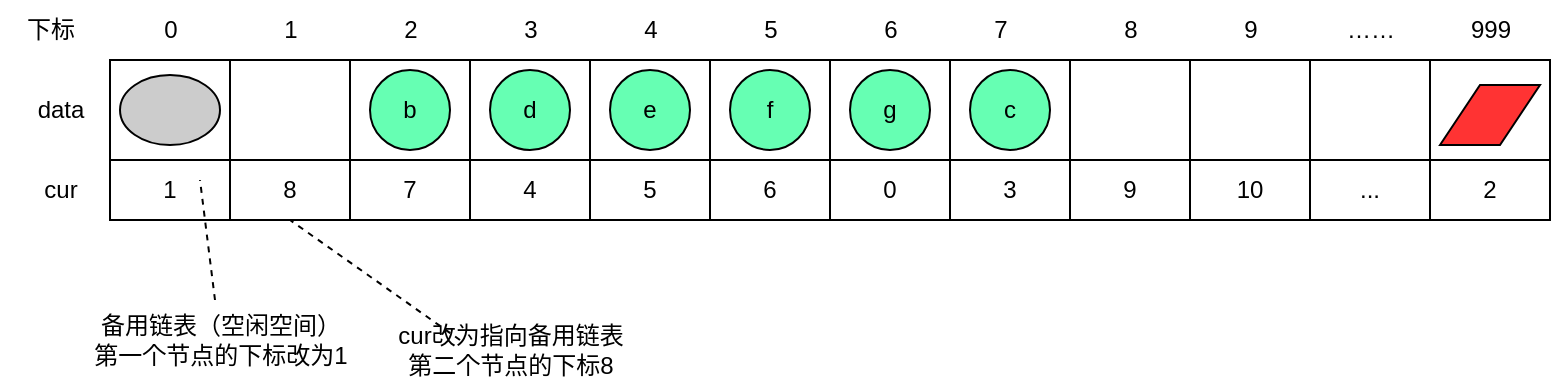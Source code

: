 <mxfile>
    <diagram id="pIjv7jn8YukAzGKt-qBD" name="Page-1">
        <mxGraphModel dx="3050" dy="1558" grid="1" gridSize="10" guides="1" tooltips="1" connect="1" arrows="1" fold="1" page="1" pageScale="1" pageWidth="850" pageHeight="1100" math="0" shadow="0">
            <root>
                <mxCell id="0"/>
                <mxCell id="1" parent="0"/>
                <mxCell id="2" value="" style="rounded=0;whiteSpace=wrap;html=1;" vertex="1" parent="1">
                    <mxGeometry x="70" y="170" width="60" height="50" as="geometry"/>
                </mxCell>
                <mxCell id="3" value="1" style="rounded=0;whiteSpace=wrap;html=1;" vertex="1" parent="1">
                    <mxGeometry x="70" y="220" width="60" height="30" as="geometry"/>
                </mxCell>
                <mxCell id="4" value="" style="rounded=0;whiteSpace=wrap;html=1;" vertex="1" parent="1">
                    <mxGeometry x="130" y="170" width="60" height="50" as="geometry"/>
                </mxCell>
                <mxCell id="5" value="8" style="rounded=0;whiteSpace=wrap;html=1;" vertex="1" parent="1">
                    <mxGeometry x="130" y="220" width="60" height="30" as="geometry"/>
                </mxCell>
                <mxCell id="6" value="" style="rounded=0;whiteSpace=wrap;html=1;" vertex="1" parent="1">
                    <mxGeometry x="190" y="170" width="60" height="50" as="geometry"/>
                </mxCell>
                <mxCell id="7" value="7" style="rounded=0;whiteSpace=wrap;html=1;" vertex="1" parent="1">
                    <mxGeometry x="190" y="220" width="60" height="30" as="geometry"/>
                </mxCell>
                <mxCell id="8" value="" style="rounded=0;whiteSpace=wrap;html=1;" vertex="1" parent="1">
                    <mxGeometry x="250" y="170" width="60" height="50" as="geometry"/>
                </mxCell>
                <mxCell id="9" value="4" style="rounded=0;whiteSpace=wrap;html=1;" vertex="1" parent="1">
                    <mxGeometry x="250" y="220" width="60" height="30" as="geometry"/>
                </mxCell>
                <mxCell id="10" value="" style="rounded=0;whiteSpace=wrap;html=1;" vertex="1" parent="1">
                    <mxGeometry x="310" y="170" width="60" height="50" as="geometry"/>
                </mxCell>
                <mxCell id="11" value="5" style="rounded=0;whiteSpace=wrap;html=1;" vertex="1" parent="1">
                    <mxGeometry x="310" y="220" width="60" height="30" as="geometry"/>
                </mxCell>
                <mxCell id="12" value="" style="rounded=0;whiteSpace=wrap;html=1;" vertex="1" parent="1">
                    <mxGeometry x="370" y="170" width="60" height="50" as="geometry"/>
                </mxCell>
                <mxCell id="13" value="6" style="rounded=0;whiteSpace=wrap;html=1;" vertex="1" parent="1">
                    <mxGeometry x="370" y="220" width="60" height="30" as="geometry"/>
                </mxCell>
                <mxCell id="14" value="" style="rounded=0;whiteSpace=wrap;html=1;" vertex="1" parent="1">
                    <mxGeometry x="430" y="170" width="60" height="50" as="geometry"/>
                </mxCell>
                <mxCell id="15" value="0" style="rounded=0;whiteSpace=wrap;html=1;" vertex="1" parent="1">
                    <mxGeometry x="430" y="220" width="60" height="30" as="geometry"/>
                </mxCell>
                <mxCell id="16" value="" style="rounded=0;whiteSpace=wrap;html=1;" vertex="1" parent="1">
                    <mxGeometry x="490" y="170" width="60" height="50" as="geometry"/>
                </mxCell>
                <mxCell id="17" value="3" style="rounded=0;whiteSpace=wrap;html=1;" vertex="1" parent="1">
                    <mxGeometry x="490" y="220" width="60" height="30" as="geometry"/>
                </mxCell>
                <mxCell id="18" value="" style="rounded=0;whiteSpace=wrap;html=1;" vertex="1" parent="1">
                    <mxGeometry x="550" y="170" width="60" height="50" as="geometry"/>
                </mxCell>
                <mxCell id="19" value="9" style="rounded=0;whiteSpace=wrap;html=1;" vertex="1" parent="1">
                    <mxGeometry x="550" y="220" width="60" height="30" as="geometry"/>
                </mxCell>
                <mxCell id="20" value="" style="rounded=0;whiteSpace=wrap;html=1;" vertex="1" parent="1">
                    <mxGeometry x="610" y="170" width="60" height="50" as="geometry"/>
                </mxCell>
                <mxCell id="21" value="10" style="rounded=0;whiteSpace=wrap;html=1;" vertex="1" parent="1">
                    <mxGeometry x="610" y="220" width="60" height="30" as="geometry"/>
                </mxCell>
                <mxCell id="22" value="" style="rounded=0;whiteSpace=wrap;html=1;" vertex="1" parent="1">
                    <mxGeometry x="670" y="170" width="60" height="50" as="geometry"/>
                </mxCell>
                <mxCell id="23" value="..." style="rounded=0;whiteSpace=wrap;html=1;" vertex="1" parent="1">
                    <mxGeometry x="670" y="220" width="60" height="30" as="geometry"/>
                </mxCell>
                <mxCell id="24" value="" style="rounded=0;whiteSpace=wrap;html=1;" vertex="1" parent="1">
                    <mxGeometry x="730" y="170" width="60" height="50" as="geometry"/>
                </mxCell>
                <mxCell id="25" value="2" style="rounded=0;whiteSpace=wrap;html=1;" vertex="1" parent="1">
                    <mxGeometry x="730" y="220" width="60" height="30" as="geometry"/>
                </mxCell>
                <mxCell id="26" value="data" style="text;html=1;align=center;verticalAlign=middle;resizable=0;points=[];autosize=1;strokeColor=none;fillColor=none;" vertex="1" parent="1">
                    <mxGeometry x="20" y="180" width="50" height="30" as="geometry"/>
                </mxCell>
                <mxCell id="27" value="cur" style="text;html=1;align=center;verticalAlign=middle;resizable=0;points=[];autosize=1;strokeColor=none;fillColor=none;" vertex="1" parent="1">
                    <mxGeometry x="25" y="220" width="40" height="30" as="geometry"/>
                </mxCell>
                <mxCell id="28" value="" style="ellipse;whiteSpace=wrap;html=1;fillColor=#CCCCCC;" vertex="1" parent="1">
                    <mxGeometry x="75" y="177.5" width="50" height="35" as="geometry"/>
                </mxCell>
                <mxCell id="29" value="" style="shape=parallelogram;perimeter=parallelogramPerimeter;whiteSpace=wrap;html=1;fixedSize=1;fillColor=#FF3333;" vertex="1" parent="1">
                    <mxGeometry x="735" y="182.5" width="50" height="30" as="geometry"/>
                </mxCell>
                <mxCell id="30" value="下标" style="text;html=1;align=center;verticalAlign=middle;resizable=0;points=[];autosize=1;strokeColor=none;fillColor=none;" vertex="1" parent="1">
                    <mxGeometry x="15" y="140" width="50" height="30" as="geometry"/>
                </mxCell>
                <mxCell id="31" value="0" style="text;html=1;align=center;verticalAlign=middle;resizable=0;points=[];autosize=1;strokeColor=none;fillColor=none;" vertex="1" parent="1">
                    <mxGeometry x="85" y="140" width="30" height="30" as="geometry"/>
                </mxCell>
                <mxCell id="32" value="1" style="text;html=1;align=center;verticalAlign=middle;resizable=0;points=[];autosize=1;strokeColor=none;fillColor=none;" vertex="1" parent="1">
                    <mxGeometry x="145" y="140" width="30" height="30" as="geometry"/>
                </mxCell>
                <mxCell id="33" value="2" style="text;html=1;align=center;verticalAlign=middle;resizable=0;points=[];autosize=1;strokeColor=none;fillColor=none;" vertex="1" parent="1">
                    <mxGeometry x="205" y="140" width="30" height="30" as="geometry"/>
                </mxCell>
                <mxCell id="34" value="3" style="text;html=1;align=center;verticalAlign=middle;resizable=0;points=[];autosize=1;strokeColor=none;fillColor=none;" vertex="1" parent="1">
                    <mxGeometry x="265" y="140" width="30" height="30" as="geometry"/>
                </mxCell>
                <mxCell id="35" value="4" style="text;html=1;align=center;verticalAlign=middle;resizable=0;points=[];autosize=1;strokeColor=none;fillColor=none;" vertex="1" parent="1">
                    <mxGeometry x="325" y="140" width="30" height="30" as="geometry"/>
                </mxCell>
                <mxCell id="36" value="5" style="text;html=1;align=center;verticalAlign=middle;resizable=0;points=[];autosize=1;strokeColor=none;fillColor=none;" vertex="1" parent="1">
                    <mxGeometry x="385" y="140" width="30" height="30" as="geometry"/>
                </mxCell>
                <mxCell id="37" value="6" style="text;html=1;align=center;verticalAlign=middle;resizable=0;points=[];autosize=1;strokeColor=none;fillColor=none;" vertex="1" parent="1">
                    <mxGeometry x="445" y="140" width="30" height="30" as="geometry"/>
                </mxCell>
                <mxCell id="38" value="7" style="text;html=1;align=center;verticalAlign=middle;resizable=0;points=[];autosize=1;strokeColor=none;fillColor=none;" vertex="1" parent="1">
                    <mxGeometry x="500" y="140" width="30" height="30" as="geometry"/>
                </mxCell>
                <mxCell id="39" value="8" style="text;html=1;align=center;verticalAlign=middle;resizable=0;points=[];autosize=1;strokeColor=none;fillColor=none;" vertex="1" parent="1">
                    <mxGeometry x="565" y="140" width="30" height="30" as="geometry"/>
                </mxCell>
                <mxCell id="40" value="9" style="text;html=1;align=center;verticalAlign=middle;resizable=0;points=[];autosize=1;strokeColor=none;fillColor=none;" vertex="1" parent="1">
                    <mxGeometry x="625" y="140" width="30" height="30" as="geometry"/>
                </mxCell>
                <mxCell id="41" value="……" style="text;html=1;align=center;verticalAlign=middle;resizable=0;points=[];autosize=1;strokeColor=none;fillColor=none;" vertex="1" parent="1">
                    <mxGeometry x="675" y="140" width="50" height="30" as="geometry"/>
                </mxCell>
                <mxCell id="42" value="999" style="text;html=1;align=center;verticalAlign=middle;resizable=0;points=[];autosize=1;strokeColor=none;fillColor=none;" vertex="1" parent="1">
                    <mxGeometry x="740" y="140" width="40" height="30" as="geometry"/>
                </mxCell>
                <mxCell id="45" value="备用&lt;span style=&quot;background-color: transparent;&quot;&gt;链表（空闲空间）&lt;/span&gt;&lt;div&gt;&lt;span style=&quot;background-color: transparent;&quot;&gt;第一个节点的下标改为1&lt;/span&gt;&lt;/div&gt;" style="text;html=1;align=center;verticalAlign=middle;resizable=0;points=[];autosize=1;strokeColor=none;fillColor=none;" vertex="1" parent="1">
                    <mxGeometry x="50" y="290" width="150" height="40" as="geometry"/>
                </mxCell>
                <mxCell id="46" value="" style="endArrow=none;dashed=1;html=1;" edge="1" parent="1" source="45">
                    <mxGeometry width="50" height="50" relative="1" as="geometry">
                        <mxPoint x="65" y="280" as="sourcePoint"/>
                        <mxPoint x="115" y="230" as="targetPoint"/>
                    </mxGeometry>
                </mxCell>
                <mxCell id="48" value="b" style="ellipse;whiteSpace=wrap;html=1;aspect=fixed;fillColor=#66FFB3;" vertex="1" parent="1">
                    <mxGeometry x="200" y="175" width="40" height="40" as="geometry"/>
                </mxCell>
                <mxCell id="49" value="d" style="ellipse;whiteSpace=wrap;html=1;aspect=fixed;fillColor=#66FFB3;" vertex="1" parent="1">
                    <mxGeometry x="260" y="175" width="40" height="40" as="geometry"/>
                </mxCell>
                <mxCell id="50" value="e" style="ellipse;whiteSpace=wrap;html=1;aspect=fixed;fillColor=#66FFB3;" vertex="1" parent="1">
                    <mxGeometry x="320" y="175" width="40" height="40" as="geometry"/>
                </mxCell>
                <mxCell id="51" value="f" style="ellipse;whiteSpace=wrap;html=1;aspect=fixed;fillColor=#66FFB3;" vertex="1" parent="1">
                    <mxGeometry x="380" y="175" width="40" height="40" as="geometry"/>
                </mxCell>
                <mxCell id="54" value="g" style="ellipse;whiteSpace=wrap;html=1;aspect=fixed;fillColor=#66FFB3;" vertex="1" parent="1">
                    <mxGeometry x="440" y="175" width="40" height="40" as="geometry"/>
                </mxCell>
                <mxCell id="55" value="c" style="ellipse;whiteSpace=wrap;html=1;aspect=fixed;fillColor=#66FFB3;" vertex="1" parent="1">
                    <mxGeometry x="500" y="175" width="40" height="40" as="geometry"/>
                </mxCell>
                <mxCell id="56" value="cur改为指向备用链表&lt;div&gt;第二个节点的下标8&lt;/div&gt;" style="text;html=1;align=center;verticalAlign=middle;resizable=0;points=[];autosize=1;strokeColor=none;fillColor=none;" vertex="1" parent="1">
                    <mxGeometry x="200" y="295" width="140" height="40" as="geometry"/>
                </mxCell>
                <mxCell id="57" value="" style="endArrow=none;dashed=1;html=1;entryX=0.5;entryY=1;entryDx=0;entryDy=0;" edge="1" parent="1" target="5">
                    <mxGeometry width="50" height="50" relative="1" as="geometry">
                        <mxPoint x="245" y="310" as="sourcePoint"/>
                        <mxPoint x="295" y="260" as="targetPoint"/>
                    </mxGeometry>
                </mxCell>
            </root>
        </mxGraphModel>
    </diagram>
</mxfile>
